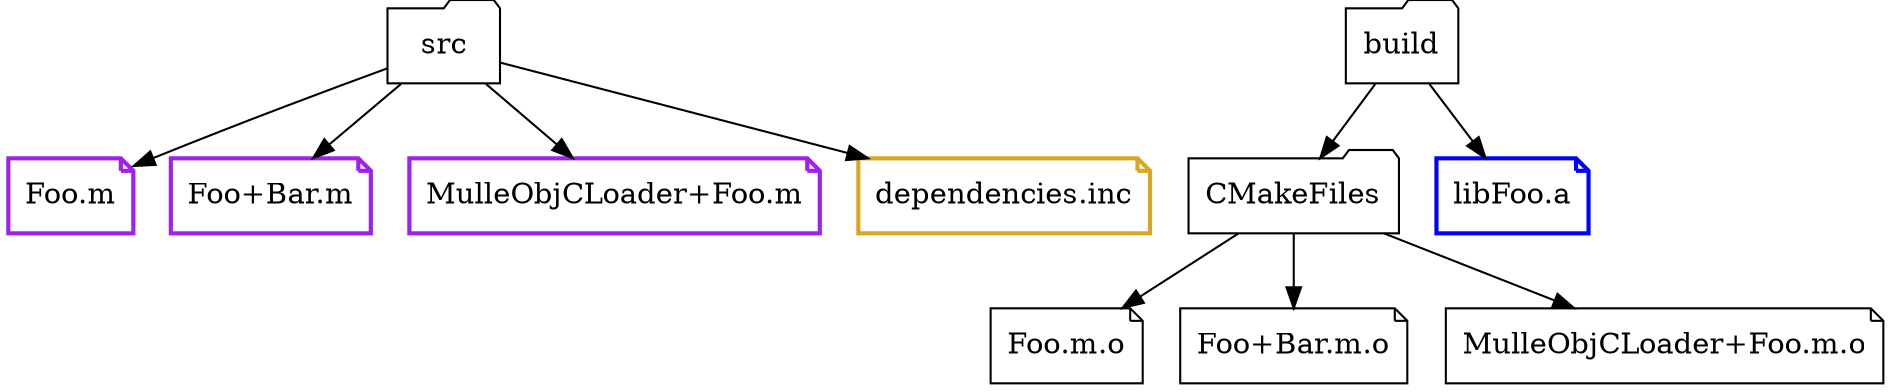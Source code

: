 digraph optimizer {

   node [ shape="note"]

   "src" -> "Foo.m"
   "src" -> "Foo+Bar.m"
   "src" -> "MulleObjCLoader+Foo.m"
   "src" -> "dependencies.inc"

   "build" -> "CMakeFiles" -> "Foo.m.o"
   "CMakeFiles" -> "Foo+Bar.m.o"
   "CMakeFiles" -> "MulleObjCLoader+Foo.m.o"
   "build" -> "libFoo.a"

   src [ shape="folder"]
   build [ shape="folder"]
   CMakeFiles [ shape="folder"]

   "Foo.m"     [ penwidth=2, color="purple" ]
   "Foo+Bar.m" [ penwidth=2, color="purple" ]
   "MulleObjCLoader+Foo.m" [ penwidth=2, color="purple" ]
   "libFoo.a"     [ penwidth=2, color="blue"]
   "dependencies.inc" [ penwidth=2, color="goldenrod"]
}
